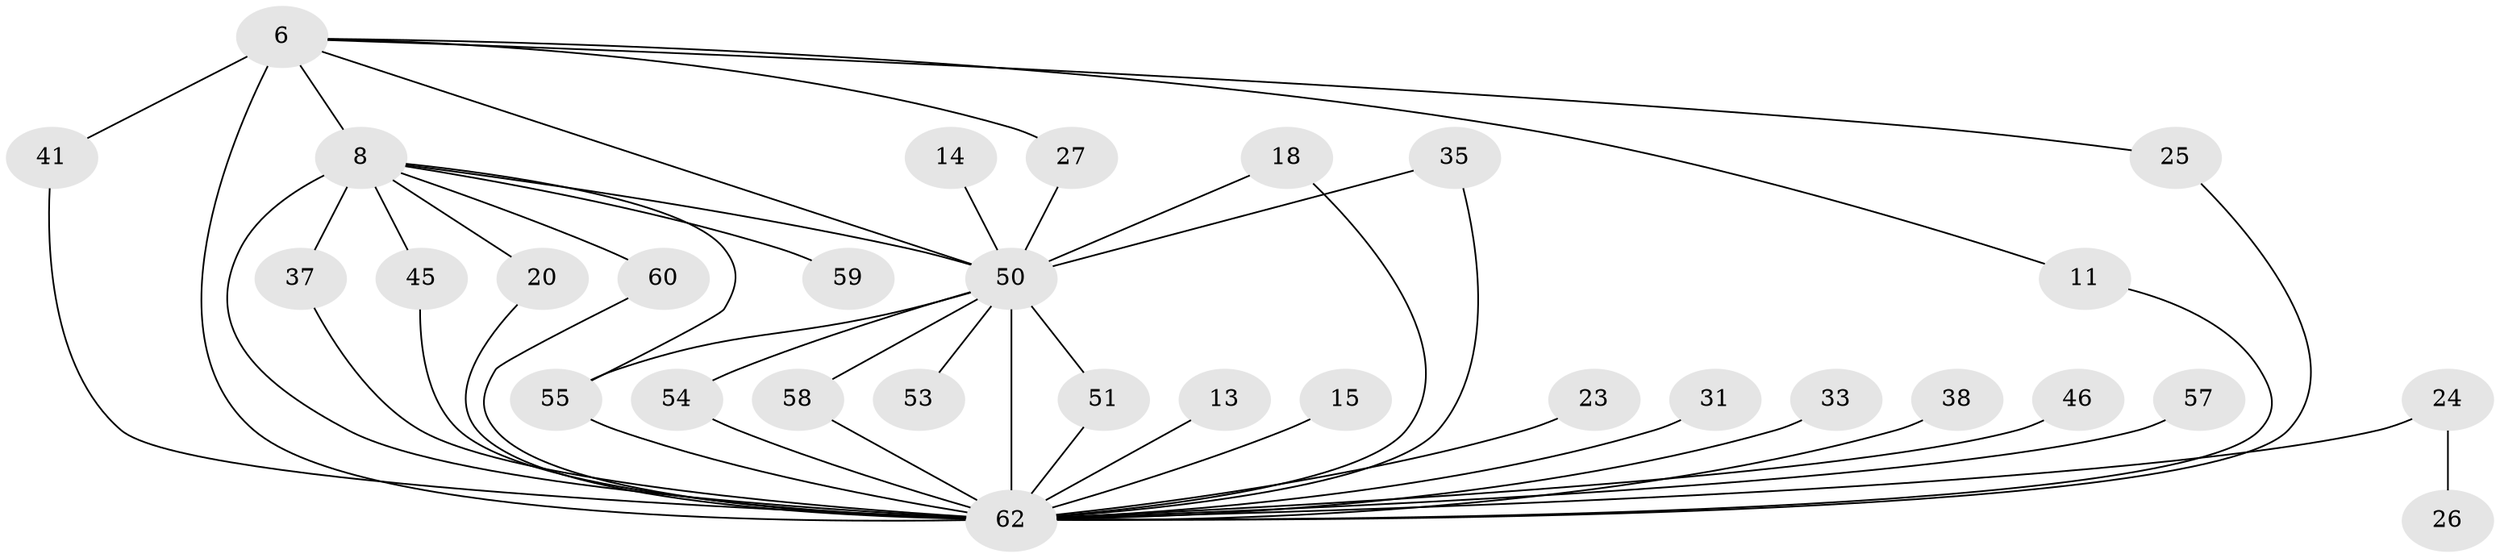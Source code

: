 // original degree distribution, {11: 0.016129032258064516, 19: 0.03225806451612903, 16: 0.04838709677419355, 13: 0.016129032258064516, 18: 0.03225806451612903, 23: 0.016129032258064516, 2: 0.5645161290322581, 5: 0.04838709677419355, 3: 0.1935483870967742, 4: 0.03225806451612903}
// Generated by graph-tools (version 1.1) at 2025/45/03/09/25 04:45:11]
// undirected, 31 vertices, 48 edges
graph export_dot {
graph [start="1"]
  node [color=gray90,style=filled];
  6 [super="+1"];
  8 [super="+4"];
  11;
  13;
  14;
  15;
  18;
  20;
  23;
  24 [super="+12"];
  25;
  26;
  27;
  31;
  33;
  35 [super="+21"];
  37;
  38;
  41;
  45;
  46;
  50 [super="+36+19+30+39+43"];
  51;
  53;
  54 [super="+16"];
  55 [super="+48"];
  57 [super="+32"];
  58 [super="+40"];
  59 [super="+28"];
  60 [super="+42"];
  62 [super="+49+47+10+61"];
  6 -- 8 [weight=4];
  6 -- 11;
  6 -- 25;
  6 -- 27;
  6 -- 41;
  6 -- 62 [weight=10];
  6 -- 50 [weight=4];
  8 -- 37;
  8 -- 45;
  8 -- 59 [weight=2];
  8 -- 60;
  8 -- 62 [weight=9];
  8 -- 20;
  8 -- 55 [weight=2];
  8 -- 50 [weight=7];
  11 -- 62;
  13 -- 62 [weight=2];
  14 -- 50 [weight=2];
  15 -- 62 [weight=2];
  18 -- 62;
  18 -- 50;
  20 -- 62;
  23 -- 62 [weight=2];
  24 -- 26 [weight=2];
  24 -- 62 [weight=4];
  25 -- 62;
  27 -- 50;
  31 -- 62 [weight=2];
  33 -- 62;
  35 -- 62 [weight=2];
  35 -- 50 [weight=2];
  37 -- 62;
  38 -- 62 [weight=2];
  41 -- 62;
  45 -- 62;
  46 -- 62 [weight=2];
  50 -- 58;
  50 -- 62 [weight=14];
  50 -- 51;
  50 -- 53;
  50 -- 55;
  50 -- 54 [weight=2];
  51 -- 62;
  54 -- 62;
  55 -- 62;
  57 -- 62 [weight=3];
  58 -- 62 [weight=2];
  60 -- 62;
}
